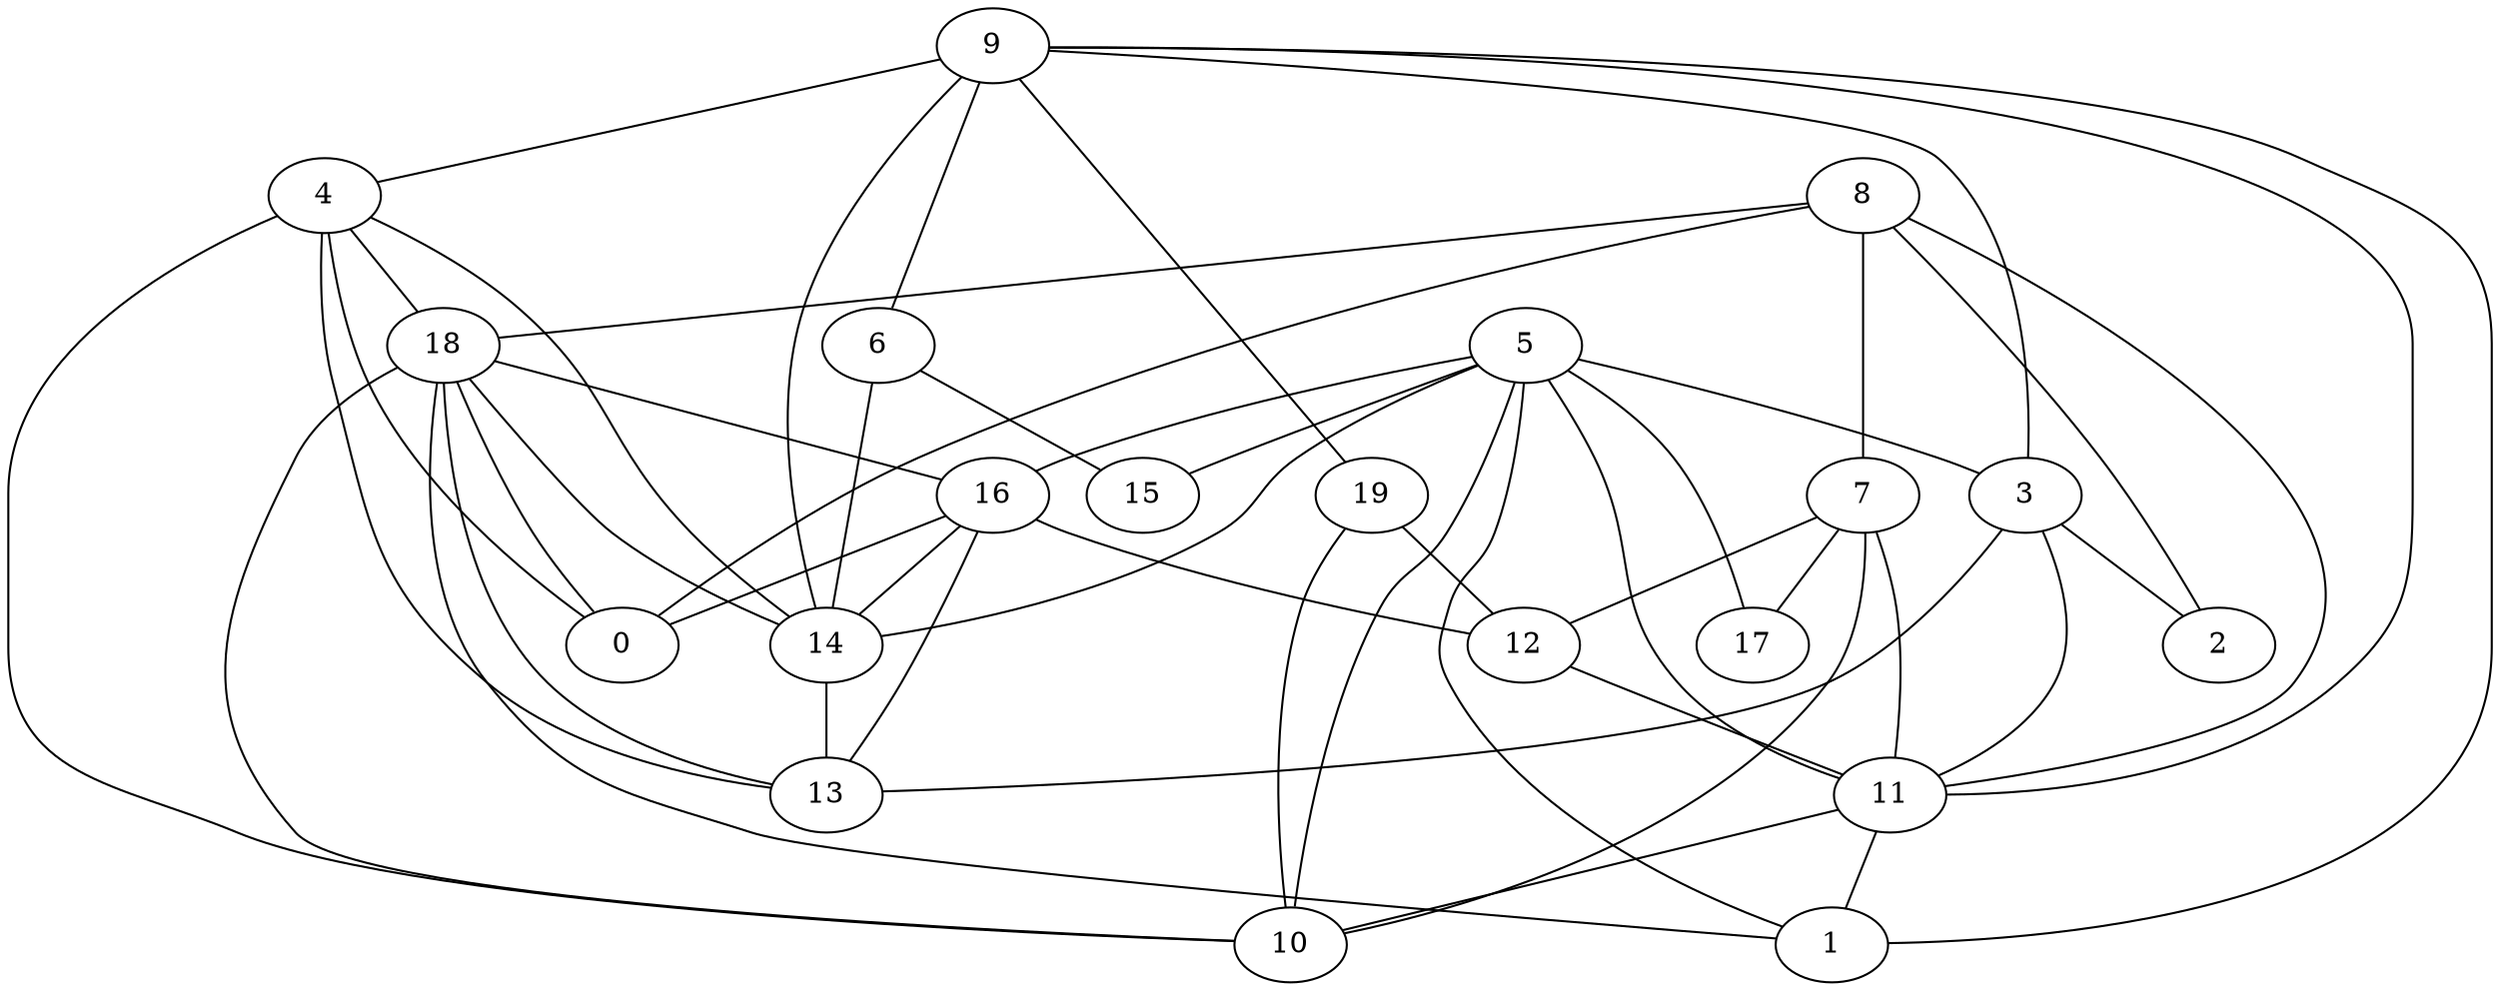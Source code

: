 digraph GG_graph {

subgraph G_graph {
edge [color = black]
"4" -> "18" [dir = none]
"8" -> "0" [dir = none]
"18" -> "0" [dir = none]
"11" -> "10" [dir = none]
"5" -> "15" [dir = none]
"5" -> "17" [dir = none]
"5" -> "1" [dir = none]
"5" -> "16" [dir = none]
"5" -> "11" [dir = none]
"3" -> "2" [dir = none]
"3" -> "13" [dir = none]
"16" -> "0" [dir = none]
"9" -> "14" [dir = none]
"9" -> "6" [dir = none]
"9" -> "3" [dir = none]
"9" -> "19" [dir = none]
"9" -> "11" [dir = none]
"7" -> "12" [dir = none]
"7" -> "11" [dir = none]
"9" -> "1" [dir = none]
"7" -> "17" [dir = none]
"16" -> "12" [dir = none]
"18" -> "13" [dir = none]
"5" -> "3" [dir = none]
"14" -> "13" [dir = none]
"5" -> "14" [dir = none]
"3" -> "11" [dir = none]
"4" -> "13" [dir = none]
"6" -> "15" [dir = none]
"4" -> "14" [dir = none]
"16" -> "13" [dir = none]
"11" -> "1" [dir = none]
"4" -> "10" [dir = none]
"6" -> "14" [dir = none]
"8" -> "7" [dir = none]
"7" -> "10" [dir = none]
"8" -> "11" [dir = none]
"9" -> "4" [dir = none]
"19" -> "12" [dir = none]
"18" -> "1" [dir = none]
"5" -> "10" [dir = none]
"19" -> "10" [dir = none]
"8" -> "2" [dir = none]
"18" -> "14" [dir = none]
"18" -> "16" [dir = none]
"16" -> "14" [dir = none]
"12" -> "11" [dir = none]
"8" -> "18" [dir = none]
"4" -> "0" [dir = none]
"18" -> "10" [dir = none]
}

}
